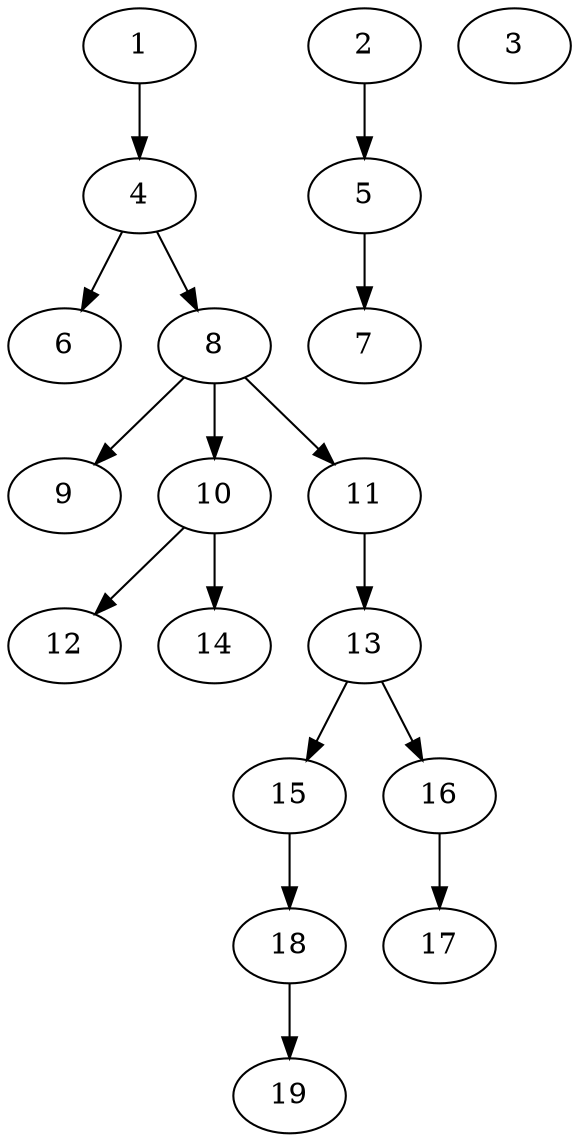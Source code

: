 // DAG (tier=1-easy, mode=compute, n=19, ccr=0.267, fat=0.450, density=0.247, regular=0.689, jump=0.091, mindata=262144, maxdata=2097152)
// DAG automatically generated by daggen at Sun Aug 24 16:33:32 2025
// /home/ermia/Project/Environments/daggen/bin/daggen --dot --ccr 0.267 --fat 0.450 --regular 0.689 --density 0.247 --jump 0.091 --mindata 262144 --maxdata 2097152 -n 19 
digraph G {
  1 [size="337618789203968000", alpha="0.02", expect_size="168809394601984000"]
  1 -> 4 [size ="3878892339200"]
  2 [size="6909374018617344000", alpha="0.09", expect_size="3454687009308672000"]
  2 -> 5 [size ="29021228236800"]
  3 [size="7599824371187712000", alpha="0.07", expect_size="3799912185593856000"]
  4 [size="2173559065542656000", alpha="0.08", expect_size="1086779532771328000"]
  4 -> 6 [size ="13423660236800"]
  4 -> 8 [size ="13423660236800"]
  5 [size="5463679436849152000", alpha="0.01", expect_size="2731839718424576000"]
  5 -> 7 [size ="24816857907200"]
  6 [size="24106436255230908", alpha="0.04", expect_size="12053218127615454"]
  7 [size="742515359785353", alpha="0.11", expect_size="371257679892676"]
  8 [size="28749967746832520", alpha="0.04", expect_size="14374983873416260"]
  8 -> 9 [size ="33119642058752"]
  8 -> 10 [size ="33119642058752"]
  8 -> 11 [size ="33119642058752"]
  9 [size="546902614684261", alpha="0.07", expect_size="273451307342130"]
  10 [size="7939678420807440", alpha="0.11", expect_size="3969839210403720"]
  10 -> 12 [size ="16512211484672"]
  10 -> 14 [size ="16512211484672"]
  11 [size="3018455666951996", alpha="0.18", expect_size="1509227833475998"]
  11 -> 13 [size ="6481382473728"]
  12 [size="4398046511104000000", alpha="0.11", expect_size="2199023255552000000"]
  13 [size="152320193539456", alpha="0.17", expect_size="76160096769728"]
  13 -> 15 [size ="4973605683200"]
  13 -> 16 [size ="4973605683200"]
  14 [size="1347873491616854", alpha="0.16", expect_size="673936745808427"]
  15 [size="62979359260114", alpha="0.00", expect_size="31489679630057"]
  15 -> 18 [size ="1093211783168"]
  16 [size="2078436075377126", alpha="0.11", expect_size="1039218037688563"]
  16 -> 17 [size ="1759627968512"]
  17 [size="7244579367702058", alpha="0.18", expect_size="3622289683851029"]
  18 [size="782337744773124", alpha="0.19", expect_size="391168872386562"]
  18 -> 19 [size ="15652773429248"]
  19 [size="5463679436849152000", alpha="0.11", expect_size="2731839718424576000"]
}